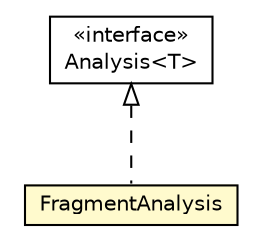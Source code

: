 #!/usr/local/bin/dot
#
# Class diagram 
# Generated by UMLGraph version 5.1 (http://www.umlgraph.org/)
#

digraph G {
	edge [fontname="Helvetica",fontsize=10,labelfontname="Helvetica",labelfontsize=10];
	node [fontname="Helvetica",fontsize=10,shape=plaintext];
	nodesep=0.25;
	ranksep=0.5;
	// org.androidtransfuse.analysis.Analysis<T>
	c23822 [label=<<table title="org.androidtransfuse.analysis.Analysis" border="0" cellborder="1" cellspacing="0" cellpadding="2" port="p" href="./Analysis.html">
		<tr><td><table border="0" cellspacing="0" cellpadding="1">
<tr><td align="center" balign="center"> &#171;interface&#187; </td></tr>
<tr><td align="center" balign="center"> Analysis&lt;T&gt; </td></tr>
		</table></td></tr>
		</table>>, fontname="Helvetica", fontcolor="black", fontsize=10.0];
	// org.androidtransfuse.analysis.FragmentAnalysis
	c23823 [label=<<table title="org.androidtransfuse.analysis.FragmentAnalysis" border="0" cellborder="1" cellspacing="0" cellpadding="2" port="p" bgcolor="lemonChiffon" href="./FragmentAnalysis.html">
		<tr><td><table border="0" cellspacing="0" cellpadding="1">
<tr><td align="center" balign="center"> FragmentAnalysis </td></tr>
		</table></td></tr>
		</table>>, fontname="Helvetica", fontcolor="black", fontsize=10.0];
	//org.androidtransfuse.analysis.FragmentAnalysis implements org.androidtransfuse.analysis.Analysis<T>
	c23822:p -> c23823:p [dir=back,arrowtail=empty,style=dashed];
}

